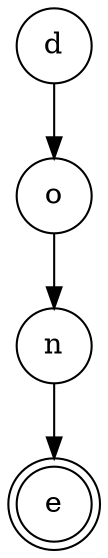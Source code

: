 digraph {   
    node [shape = doublecircle, color = black] e ;
    node [shape = circle];
    node [color= black];
    d -> o -> n -> e;	
}
